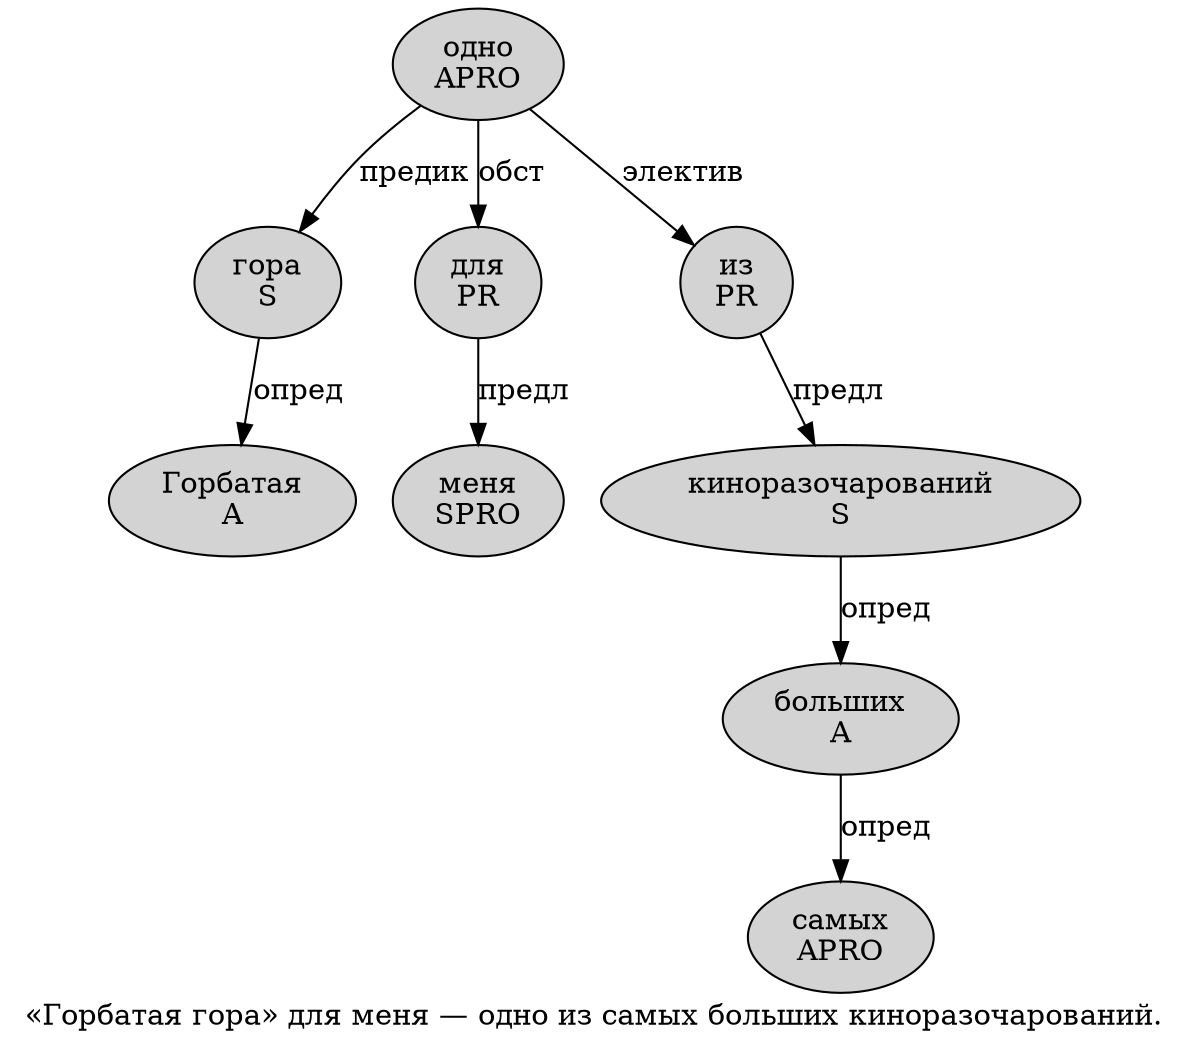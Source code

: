 digraph SENTENCE_3119 {
	graph [label="«Горбатая гора» для меня — одно из самых больших киноразочарований."]
	node [style=filled]
		1 [label="Горбатая
A" color="" fillcolor=lightgray penwidth=1 shape=ellipse]
		2 [label="гора
S" color="" fillcolor=lightgray penwidth=1 shape=ellipse]
		4 [label="для
PR" color="" fillcolor=lightgray penwidth=1 shape=ellipse]
		5 [label="меня
SPRO" color="" fillcolor=lightgray penwidth=1 shape=ellipse]
		7 [label="одно
APRO" color="" fillcolor=lightgray penwidth=1 shape=ellipse]
		8 [label="из
PR" color="" fillcolor=lightgray penwidth=1 shape=ellipse]
		9 [label="самых
APRO" color="" fillcolor=lightgray penwidth=1 shape=ellipse]
		10 [label="больших
A" color="" fillcolor=lightgray penwidth=1 shape=ellipse]
		11 [label="киноразочарований
S" color="" fillcolor=lightgray penwidth=1 shape=ellipse]
			2 -> 1 [label="опред"]
			10 -> 9 [label="опред"]
			7 -> 2 [label="предик"]
			7 -> 4 [label="обст"]
			7 -> 8 [label="электив"]
			4 -> 5 [label="предл"]
			11 -> 10 [label="опред"]
			8 -> 11 [label="предл"]
}